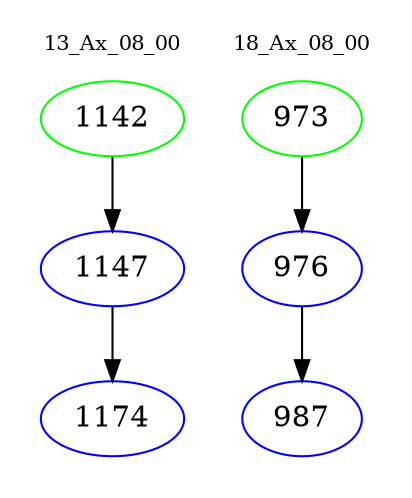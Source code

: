 digraph{
subgraph cluster_0 {
color = white
label = "13_Ax_08_00";
fontsize=10;
T0_1142 [label="1142", color="green"]
T0_1142 -> T0_1147 [color="black"]
T0_1147 [label="1147", color="blue"]
T0_1147 -> T0_1174 [color="black"]
T0_1174 [label="1174", color="blue"]
}
subgraph cluster_1 {
color = white
label = "18_Ax_08_00";
fontsize=10;
T1_973 [label="973", color="green"]
T1_973 -> T1_976 [color="black"]
T1_976 [label="976", color="blue"]
T1_976 -> T1_987 [color="black"]
T1_987 [label="987", color="blue"]
}
}
